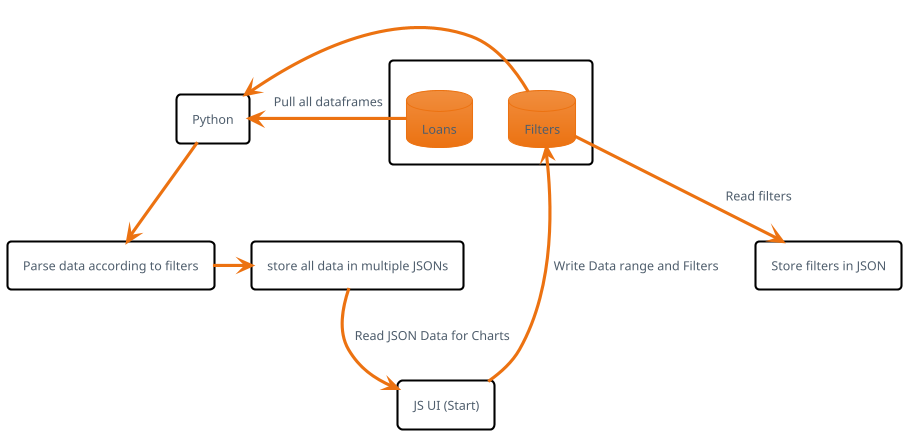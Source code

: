 @startuml UI_dfd
!theme aws-orange


!define PROCESS rectangle
!define POINT circle


skinparam rectangle {
  BackgroundColor White
  BorderColor Black
}

skinparam circle {
  BackgroundColor White
  BorderColor Black
}


top to bottom direction


PROCESS "Parse data according to filters" as parse
PROCESS "store all data in multiple JSONs" as data_store
PROCESS "Store filters in JSON" as filter_store
PROCESS "Python" as python
PROCESS "JS UI (Start)" as js


rectangle {
  database "Loans" as loans
  database "Filters" as filters
}


python --> parse
parse -> data_store
data_store --> js : "Read JSON Data for Charts"
js -> filters : "Write Data range and Filters"
filters --> filter_store : "Read filters"
filters -> python
loans --> python : "Pull all dataframes"
@enduml
